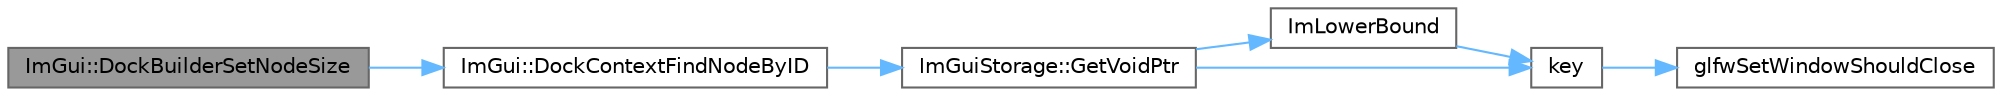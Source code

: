 digraph "ImGui::DockBuilderSetNodeSize"
{
 // LATEX_PDF_SIZE
  bgcolor="transparent";
  edge [fontname=Helvetica,fontsize=10,labelfontname=Helvetica,labelfontsize=10];
  node [fontname=Helvetica,fontsize=10,shape=box,height=0.2,width=0.4];
  rankdir="LR";
  Node1 [id="Node000001",label="ImGui::DockBuilderSetNodeSize",height=0.2,width=0.4,color="gray40", fillcolor="grey60", style="filled", fontcolor="black",tooltip=" "];
  Node1 -> Node2 [id="edge1_Node000001_Node000002",color="steelblue1",style="solid",tooltip=" "];
  Node2 [id="Node000002",label="ImGui::DockContextFindNodeByID",height=0.2,width=0.4,color="grey40", fillcolor="white", style="filled",URL="$namespace_im_gui.html#a52be73f2abd2d0320469ba138f7c6d59",tooltip=" "];
  Node2 -> Node3 [id="edge2_Node000002_Node000003",color="steelblue1",style="solid",tooltip=" "];
  Node3 [id="Node000003",label="ImGuiStorage::GetVoidPtr",height=0.2,width=0.4,color="grey40", fillcolor="white", style="filled",URL="$struct_im_gui_storage.html#aaf87a98ede89da09113b0189f6d878ca",tooltip=" "];
  Node3 -> Node4 [id="edge3_Node000003_Node000004",color="steelblue1",style="solid",tooltip=" "];
  Node4 [id="Node000004",label="ImLowerBound",height=0.2,width=0.4,color="grey40", fillcolor="white", style="filled",URL="$imgui_8cpp.html#a409bfd6de574854cd644636ea13b6a8a",tooltip=" "];
  Node4 -> Node5 [id="edge4_Node000004_Node000005",color="steelblue1",style="solid",tooltip=" "];
  Node5 [id="Node000005",label="key",height=0.2,width=0.4,color="grey40", fillcolor="white", style="filled",URL="$gears_8c.html#accd6b5b92b78666e36543412d4ac14cd",tooltip=" "];
  Node5 -> Node6 [id="edge5_Node000005_Node000006",color="steelblue1",style="solid",tooltip=" "];
  Node6 [id="Node000006",label="glfwSetWindowShouldClose",height=0.2,width=0.4,color="grey40", fillcolor="white", style="filled",URL="$group__window.html#ga1cadeda7a1e2f224e06a8415d30741aa",tooltip="Sets the close flag of the specified window."];
  Node3 -> Node5 [id="edge6_Node000003_Node000005",color="steelblue1",style="solid",tooltip=" "];
}
